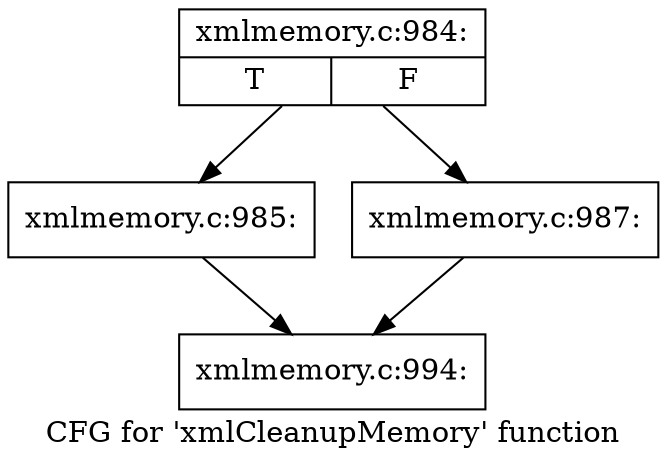 digraph "CFG for 'xmlCleanupMemory' function" {
	label="CFG for 'xmlCleanupMemory' function";

	Node0x4b7cd60 [shape=record,label="{xmlmemory.c:984:|{<s0>T|<s1>F}}"];
	Node0x4b7cd60 -> Node0x4b7d0f0;
	Node0x4b7cd60 -> Node0x4b7d140;
	Node0x4b7d0f0 [shape=record,label="{xmlmemory.c:985:}"];
	Node0x4b7d0f0 -> Node0x4b74f60;
	Node0x4b7d140 [shape=record,label="{xmlmemory.c:987:}"];
	Node0x4b7d140 -> Node0x4b74f60;
	Node0x4b74f60 [shape=record,label="{xmlmemory.c:994:}"];
}
